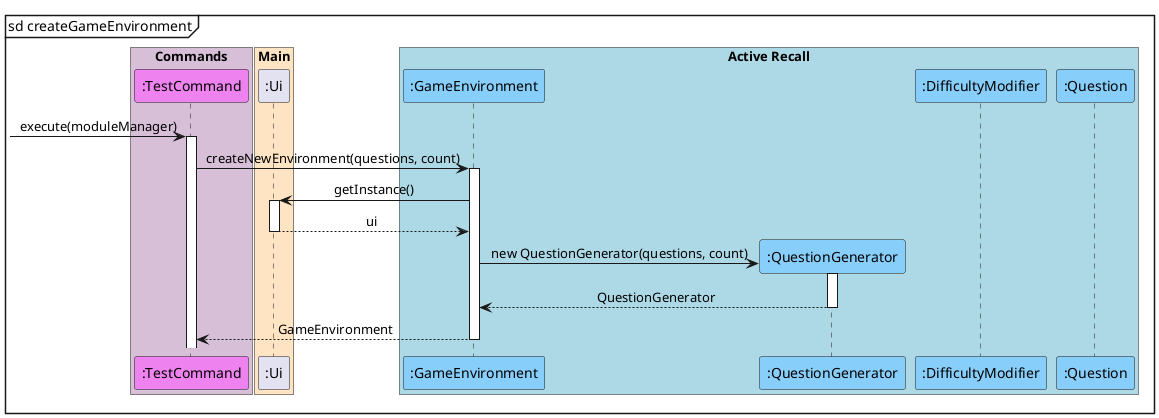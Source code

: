 @startuml
'https://plantuml.com/sequence-diagram

skinparam sequenceMessageAlign center

mainframe sd createGameEnvironment

box "Commands" #thistle
participant ":TestCommand" as TestCommand #violet
endbox
box "Main" #bisque
participant ":Ui" as Ui
endbox
box "Active Recall" #lightblue
participant ":GameEnvironment" as GameEnvironment #lightskyblue
participant ":QuestionGenerator" as QuestionGenerator #lightskyblue
participant ":DifficultyModifier" as DifficultyModifier #lightskyblue
participant ":Question" as Question #lightskyblue
endbox

-> TestCommand : execute(moduleManager)
activate TestCommand
TestCommand -> GameEnvironment : createNewEnvironment(questions, count)
activate GameEnvironment
  GameEnvironment -> Ui : getInstance()
  activate Ui
  return ui
  create QuestionGenerator
  GameEnvironment -> QuestionGenerator : new QuestionGenerator(questions, count)
  activate QuestionGenerator
  return QuestionGenerator
return GameEnvironment

@enduml